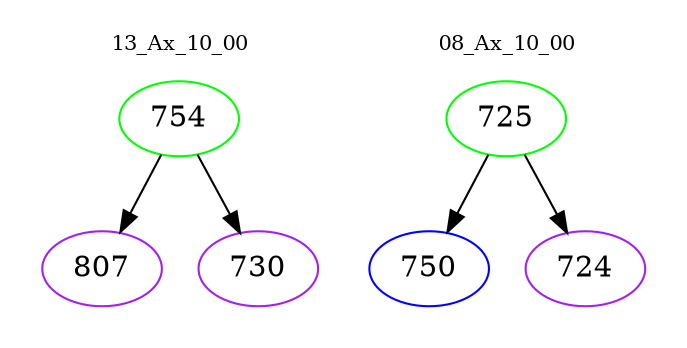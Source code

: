 digraph{
subgraph cluster_0 {
color = white
label = "13_Ax_10_00";
fontsize=10;
T0_754 [label="754", color="green"]
T0_754 -> T0_807 [color="black"]
T0_807 [label="807", color="purple"]
T0_754 -> T0_730 [color="black"]
T0_730 [label="730", color="purple"]
}
subgraph cluster_1 {
color = white
label = "08_Ax_10_00";
fontsize=10;
T1_725 [label="725", color="green"]
T1_725 -> T1_750 [color="black"]
T1_750 [label="750", color="blue"]
T1_725 -> T1_724 [color="black"]
T1_724 [label="724", color="purple"]
}
}
